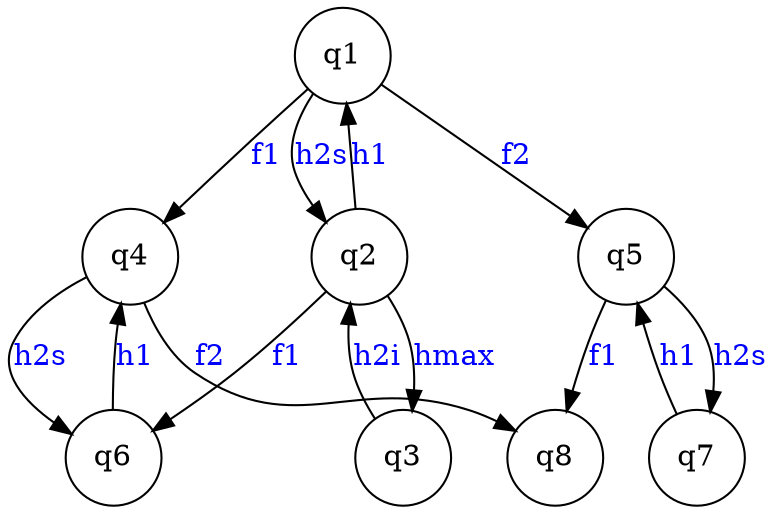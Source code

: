 digraph output {
    rankdir=TB;
    node [shape = circle];
    1  [label="q1" ]
    1->4 [label="f1" fontcolor="blue" ]
    1->5 [label="f2" fontcolor="blue" ]
    1->2 [label="h2s" fontcolor="blue" ]
    2  [label="q2" ]
    2->6 [label="f1" fontcolor="blue" ]
    2->1 [label="h1" fontcolor="blue" ]
    2->3 [label="hmax" fontcolor="blue" ]
    3  [label="q3" ]
    3->2 [label="h2i" fontcolor="blue" ]
    4  [label="q4" ]
    4->8 [label="f2" fontcolor="blue" ]
    4->6 [label="h2s" fontcolor="blue" ]
    5  [label="q5" ]
    5->8 [label="f1" fontcolor="blue" ]
    5->7 [label="h2s" fontcolor="blue" ]
    6  [label="q6" ]
    6->4 [label="h1" fontcolor="blue" ]
    7  [label="q7" ]
    7->5 [label="h1" fontcolor="blue" ]
    8  [label="q8" ]
}
